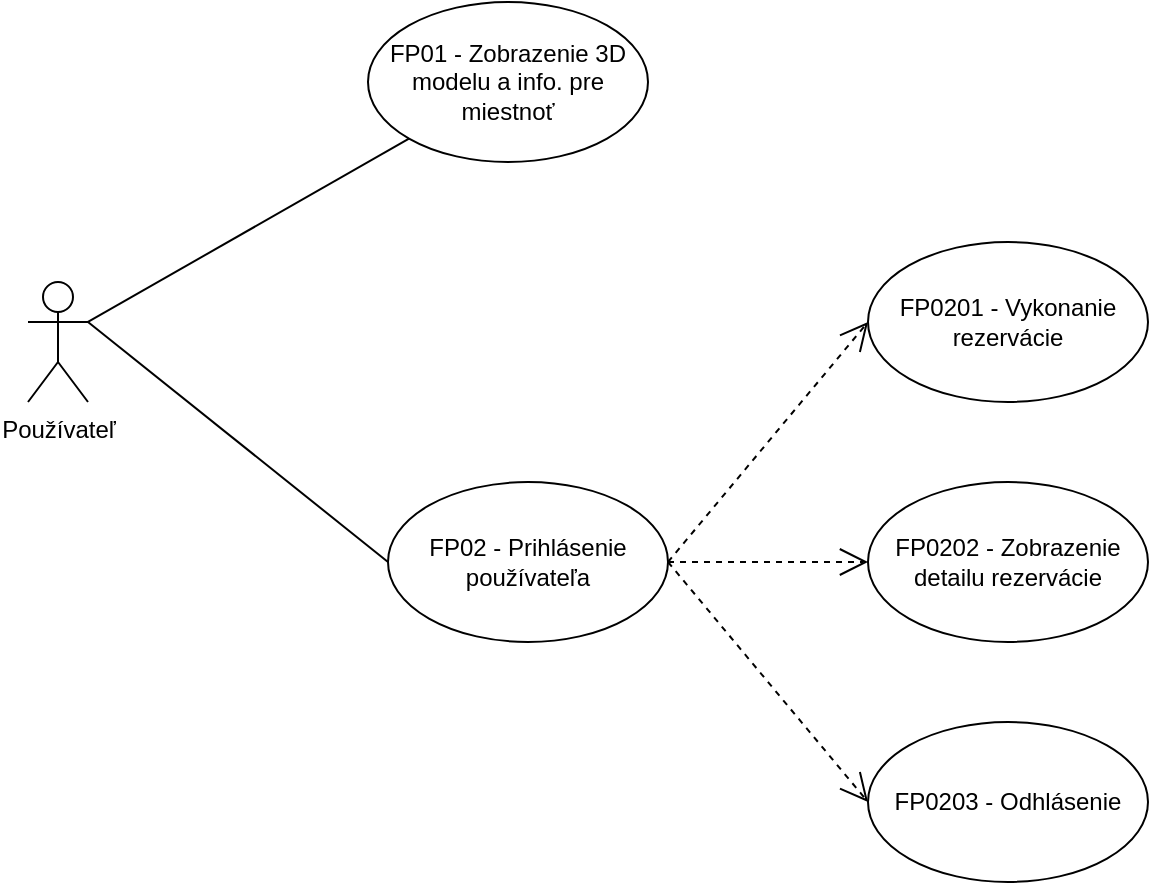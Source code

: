 <mxfile version="12.1.3" pages="1"><diagram id="iW2R6YNoXpMi7a-qa-GL" name="Page-1"><mxGraphModel dx="1173" dy="-641" grid="1" gridSize="10" guides="1" tooltips="1" connect="1" arrows="1" fold="1" page="1" pageScale="1" pageWidth="827" pageHeight="1169" math="0" shadow="0"><root><mxCell id="0"/><mxCell id="1" parent="0"/><mxCell id="42mPCDkORSpFo8rAeVwS-1" value="Používateľ" style="shape=umlActor;verticalLabelPosition=bottom;labelBackgroundColor=#ffffff;verticalAlign=top;html=1;" vertex="1" parent="1"><mxGeometry x="110" y="1490" width="30" height="60" as="geometry"/></mxCell><mxCell id="42mPCDkORSpFo8rAeVwS-6" value="FP01 - Zobrazenie 3D modelu a info. pre miestnoť" style="ellipse;whiteSpace=wrap;html=1;" vertex="1" parent="1"><mxGeometry x="280" y="1350" width="140" height="80" as="geometry"/></mxCell><mxCell id="42mPCDkORSpFo8rAeVwS-7" value="FP02 - Prihlásenie používateľa" style="ellipse;whiteSpace=wrap;html=1;" vertex="1" parent="1"><mxGeometry x="290" y="1590" width="140" height="80" as="geometry"/></mxCell><mxCell id="42mPCDkORSpFo8rAeVwS-8" value="FP0201 - Vykonanie rezervácie" style="ellipse;whiteSpace=wrap;html=1;" vertex="1" parent="1"><mxGeometry x="530" y="1470" width="140" height="80" as="geometry"/></mxCell><mxCell id="42mPCDkORSpFo8rAeVwS-9" value="FP0202 - Zobrazenie detailu rezervácie" style="ellipse;whiteSpace=wrap;html=1;" vertex="1" parent="1"><mxGeometry x="530" y="1590" width="140" height="80" as="geometry"/></mxCell><mxCell id="42mPCDkORSpFo8rAeVwS-10" value="FP0203 - Odhlásenie" style="ellipse;whiteSpace=wrap;html=1;" vertex="1" parent="1"><mxGeometry x="530" y="1710" width="140" height="80" as="geometry"/></mxCell><mxCell id="42mPCDkORSpFo8rAeVwS-17" value="" style="endArrow=none;html=1;entryX=0;entryY=1;entryDx=0;entryDy=0;exitX=1;exitY=0.333;exitDx=0;exitDy=0;exitPerimeter=0;" edge="1" parent="1" source="42mPCDkORSpFo8rAeVwS-1" target="42mPCDkORSpFo8rAeVwS-6"><mxGeometry relative="1" as="geometry"><mxPoint x="159.833" y="1490.167" as="sourcePoint"/><mxPoint x="400" y="1490" as="targetPoint"/></mxGeometry></mxCell><mxCell id="42mPCDkORSpFo8rAeVwS-23" value="" style="endArrow=none;html=1;exitX=1;exitY=0.333;exitDx=0;exitDy=0;exitPerimeter=0;entryX=0;entryY=0.5;entryDx=0;entryDy=0;" edge="1" parent="1" source="42mPCDkORSpFo8rAeVwS-1" target="42mPCDkORSpFo8rAeVwS-7"><mxGeometry relative="1" as="geometry"><mxPoint x="70" y="1660" as="sourcePoint"/><mxPoint x="230" y="1660" as="targetPoint"/></mxGeometry></mxCell><mxCell id="42mPCDkORSpFo8rAeVwS-27" value="" style="endArrow=open;endSize=12;dashed=1;html=1;exitX=1;exitY=0.5;exitDx=0;exitDy=0;entryX=0;entryY=0.5;entryDx=0;entryDy=0;" edge="1" parent="1" source="42mPCDkORSpFo8rAeVwS-7" target="42mPCDkORSpFo8rAeVwS-10"><mxGeometry y="-10" width="160" relative="1" as="geometry"><mxPoint x="340" y="1790" as="sourcePoint"/><mxPoint x="500" y="1790" as="targetPoint"/><mxPoint as="offset"/></mxGeometry></mxCell><mxCell id="42mPCDkORSpFo8rAeVwS-28" value="" style="endArrow=open;endSize=12;dashed=1;html=1;entryX=0;entryY=0.5;entryDx=0;entryDy=0;exitX=1;exitY=0.5;exitDx=0;exitDy=0;" edge="1" parent="1" source="42mPCDkORSpFo8rAeVwS-7" target="42mPCDkORSpFo8rAeVwS-8"><mxGeometry y="60" width="160" relative="1" as="geometry"><mxPoint x="340" y="1558.5" as="sourcePoint"/><mxPoint x="500" y="1558.5" as="targetPoint"/><mxPoint as="offset"/></mxGeometry></mxCell><mxCell id="42mPCDkORSpFo8rAeVwS-29" value="" style="endArrow=open;endSize=12;dashed=1;html=1;exitX=1;exitY=0.5;exitDx=0;exitDy=0;entryX=0;entryY=0.5;entryDx=0;entryDy=0;" edge="1" parent="1" source="42mPCDkORSpFo8rAeVwS-7" target="42mPCDkORSpFo8rAeVwS-9"><mxGeometry y="-10" width="160" relative="1" as="geometry"><mxPoint x="440.0" y="1640" as="sourcePoint"/><mxPoint x="520.0" y="1800" as="targetPoint"/><mxPoint as="offset"/></mxGeometry></mxCell></root></mxGraphModel></diagram></mxfile>